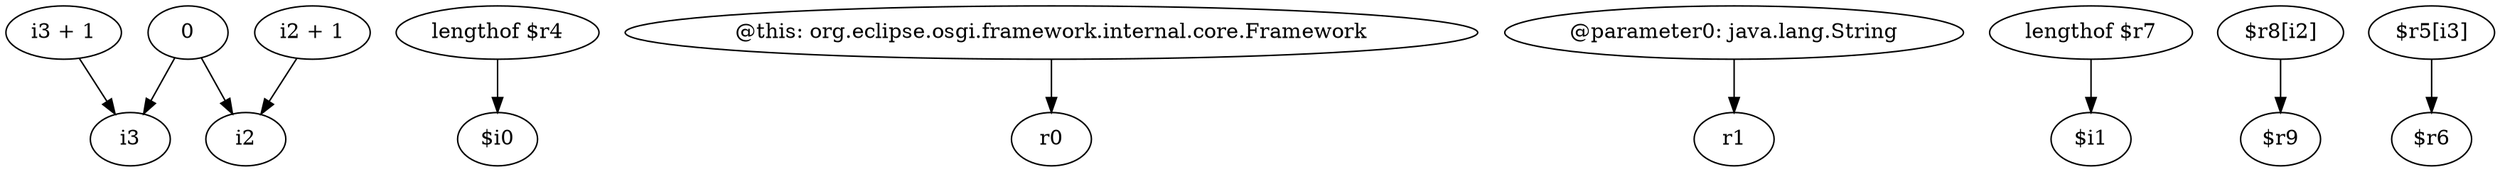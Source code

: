 digraph g {
0[label="i3 + 1"]
1[label="i3"]
0->1[label=""]
2[label="lengthof $r4"]
3[label="$i0"]
2->3[label=""]
4[label="0"]
5[label="i2"]
4->5[label=""]
6[label="i2 + 1"]
6->5[label=""]
7[label="@this: org.eclipse.osgi.framework.internal.core.Framework"]
8[label="r0"]
7->8[label=""]
9[label="@parameter0: java.lang.String"]
10[label="r1"]
9->10[label=""]
11[label="lengthof $r7"]
12[label="$i1"]
11->12[label=""]
13[label="$r8[i2]"]
14[label="$r9"]
13->14[label=""]
15[label="$r5[i3]"]
16[label="$r6"]
15->16[label=""]
4->1[label=""]
}